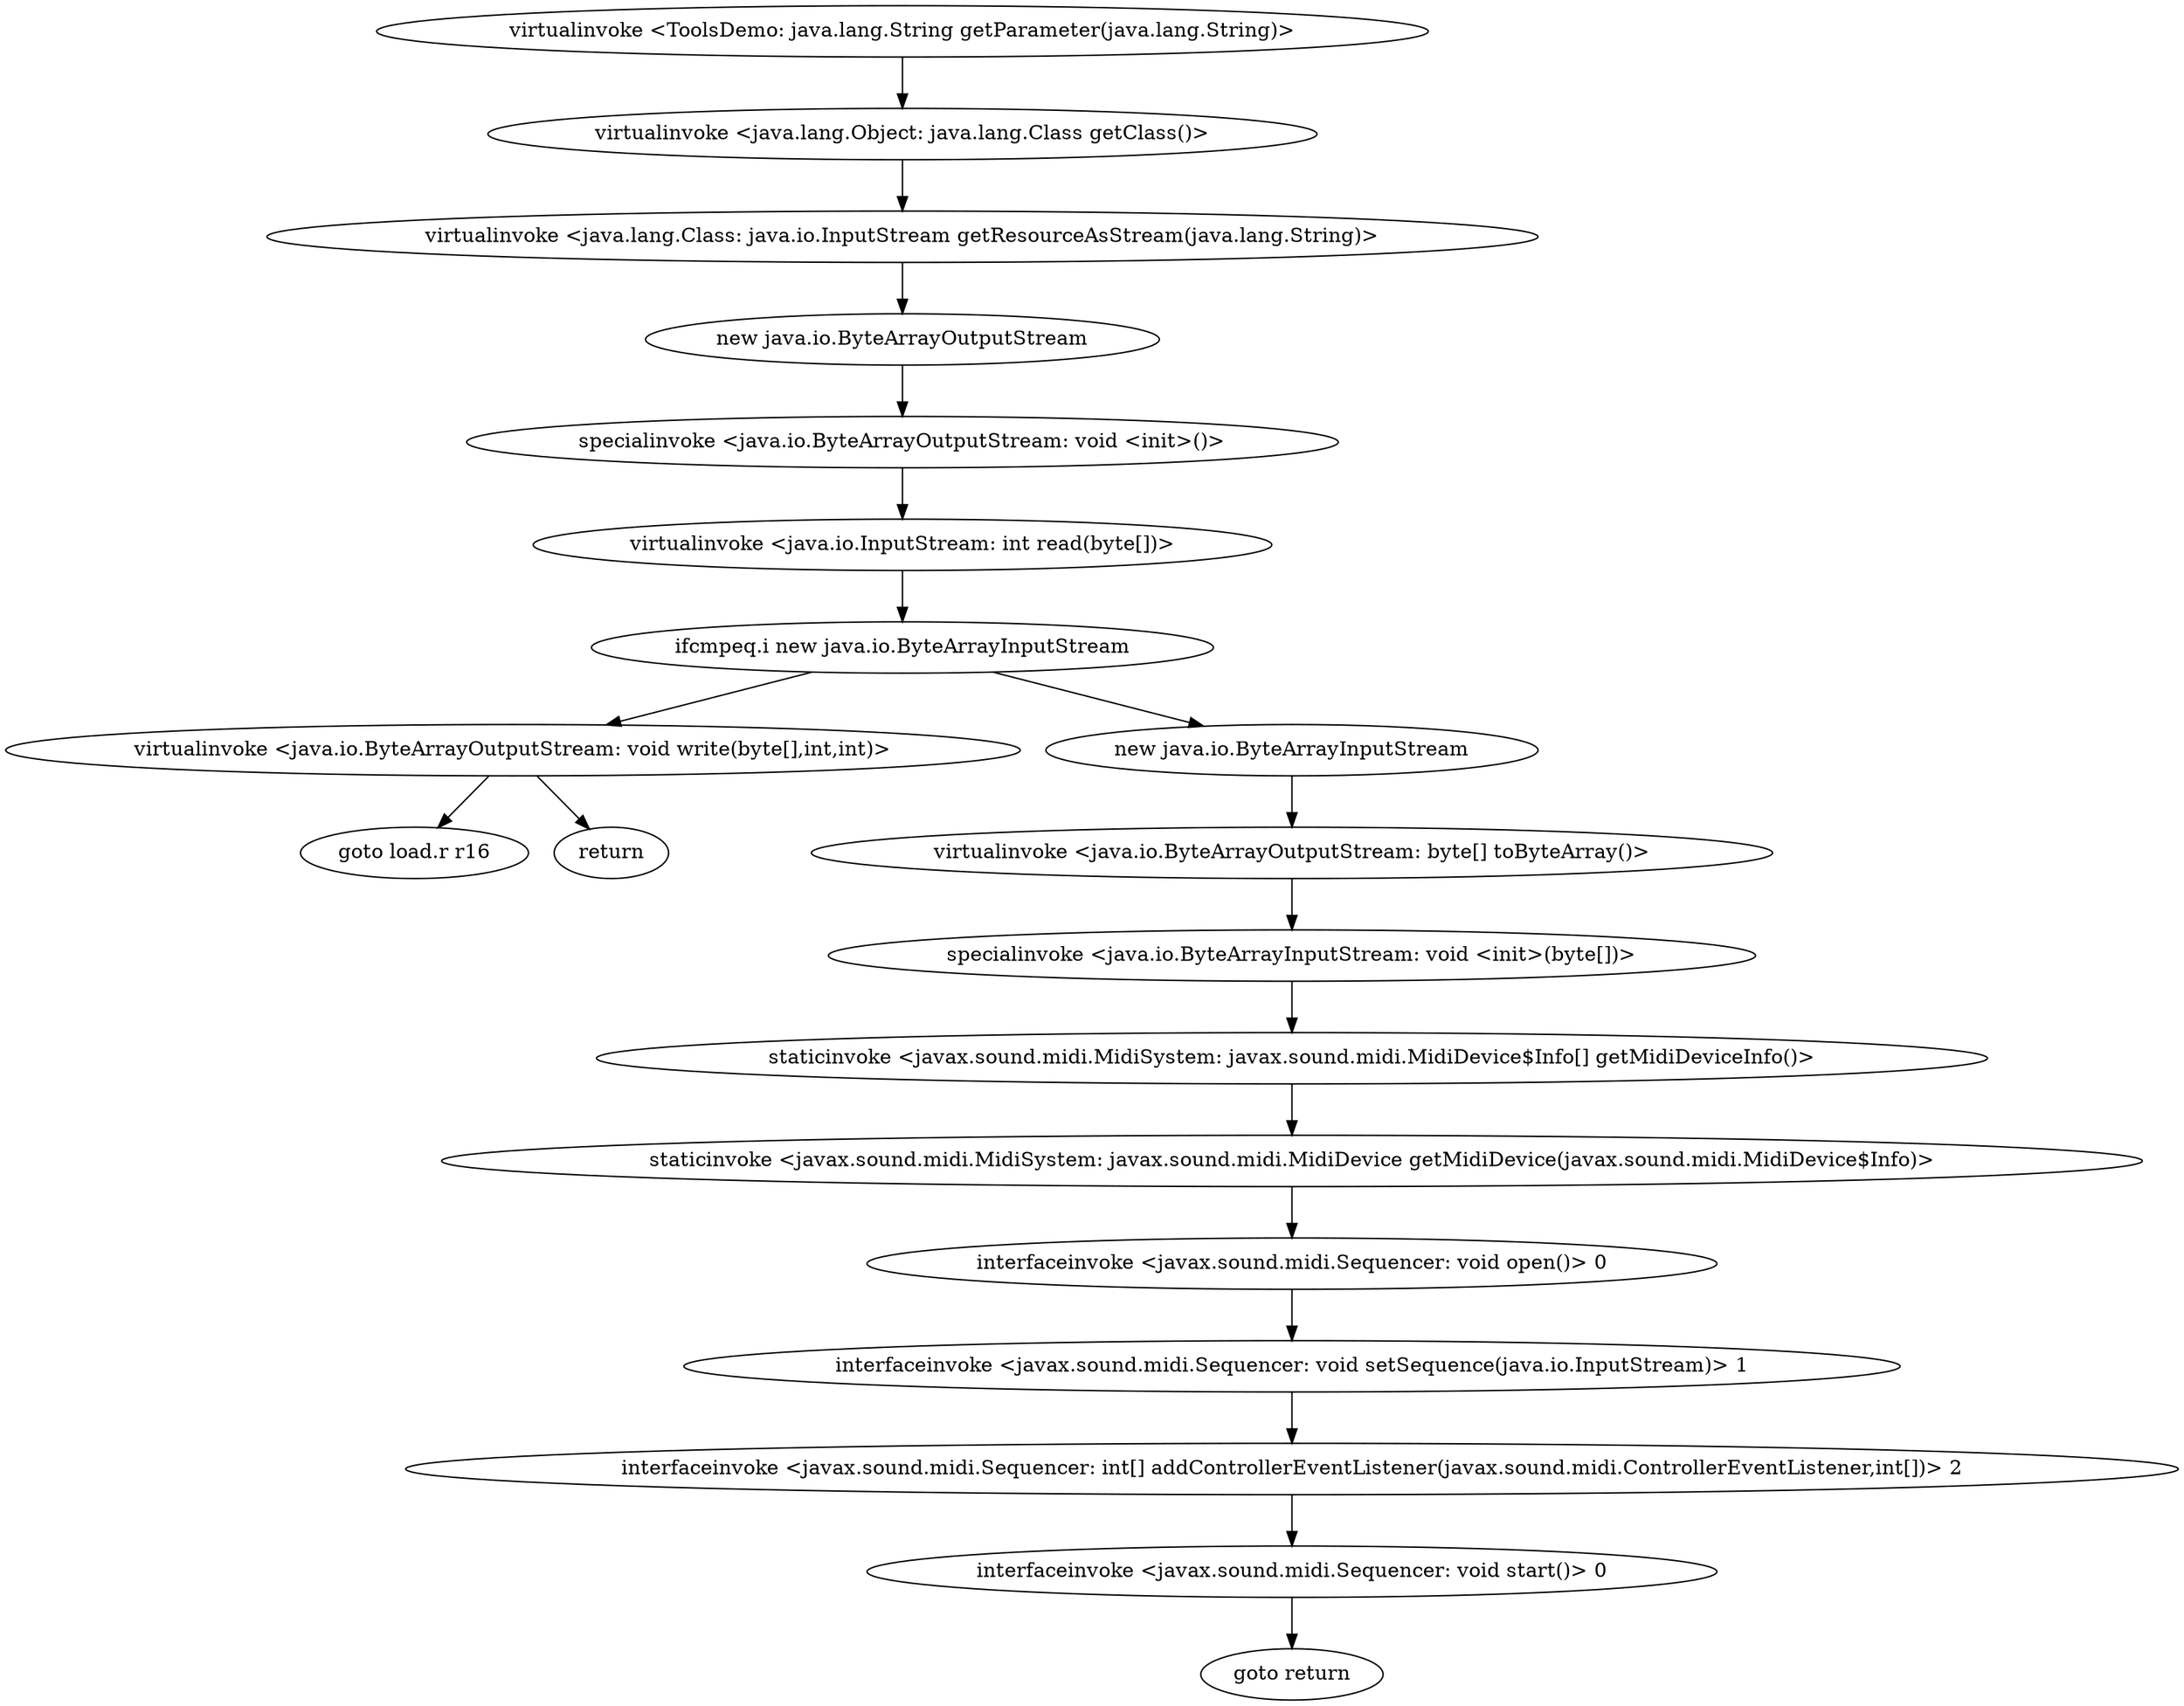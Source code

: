 digraph "" {
"virtualinvoke <ToolsDemo: java.lang.String getParameter(java.lang.String)>";
 "virtualinvoke <ToolsDemo: java.lang.String getParameter(java.lang.String)>"->"virtualinvoke <java.lang.Object: java.lang.Class getClass()>";
 "virtualinvoke <java.lang.Object: java.lang.Class getClass()>"->"virtualinvoke <java.lang.Class: java.io.InputStream getResourceAsStream(java.lang.String)>";
 "virtualinvoke <java.lang.Class: java.io.InputStream getResourceAsStream(java.lang.String)>"->"new java.io.ByteArrayOutputStream";
 "new java.io.ByteArrayOutputStream"->"specialinvoke <java.io.ByteArrayOutputStream: void <init>()>";
 "specialinvoke <java.io.ByteArrayOutputStream: void <init>()>"->"virtualinvoke <java.io.InputStream: int read(byte[])>";
 "virtualinvoke <java.io.InputStream: int read(byte[])>"->"ifcmpeq.i new java.io.ByteArrayInputStream";
 "ifcmpeq.i new java.io.ByteArrayInputStream"->"virtualinvoke <java.io.ByteArrayOutputStream: void write(byte[],int,int)>";
 "virtualinvoke <java.io.ByteArrayOutputStream: void write(byte[],int,int)>"->"goto load.r r16";
 "virtualinvoke <java.io.ByteArrayOutputStream: void write(byte[],int,int)>"->"return";
 "ifcmpeq.i new java.io.ByteArrayInputStream"->"new java.io.ByteArrayInputStream";
 "new java.io.ByteArrayInputStream"->"virtualinvoke <java.io.ByteArrayOutputStream: byte[] toByteArray()>";
 "virtualinvoke <java.io.ByteArrayOutputStream: byte[] toByteArray()>"->"specialinvoke <java.io.ByteArrayInputStream: void <init>(byte[])>";
 "specialinvoke <java.io.ByteArrayInputStream: void <init>(byte[])>"->"staticinvoke <javax.sound.midi.MidiSystem: javax.sound.midi.MidiDevice$Info[] getMidiDeviceInfo()>";
 "staticinvoke <javax.sound.midi.MidiSystem: javax.sound.midi.MidiDevice$Info[] getMidiDeviceInfo()>"->"staticinvoke <javax.sound.midi.MidiSystem: javax.sound.midi.MidiDevice getMidiDevice(javax.sound.midi.MidiDevice$Info)>";
 "staticinvoke <javax.sound.midi.MidiSystem: javax.sound.midi.MidiDevice getMidiDevice(javax.sound.midi.MidiDevice$Info)>"->"interfaceinvoke <javax.sound.midi.Sequencer: void open()> 0";
 "interfaceinvoke <javax.sound.midi.Sequencer: void open()> 0"->"interfaceinvoke <javax.sound.midi.Sequencer: void setSequence(java.io.InputStream)> 1";
 "interfaceinvoke <javax.sound.midi.Sequencer: void setSequence(java.io.InputStream)> 1"->"interfaceinvoke <javax.sound.midi.Sequencer: int[] addControllerEventListener(javax.sound.midi.ControllerEventListener,int[])> 2";
 "interfaceinvoke <javax.sound.midi.Sequencer: int[] addControllerEventListener(javax.sound.midi.ControllerEventListener,int[])> 2"->"interfaceinvoke <javax.sound.midi.Sequencer: void start()> 0";
 "interfaceinvoke <javax.sound.midi.Sequencer: void start()> 0"->"goto return";
}
